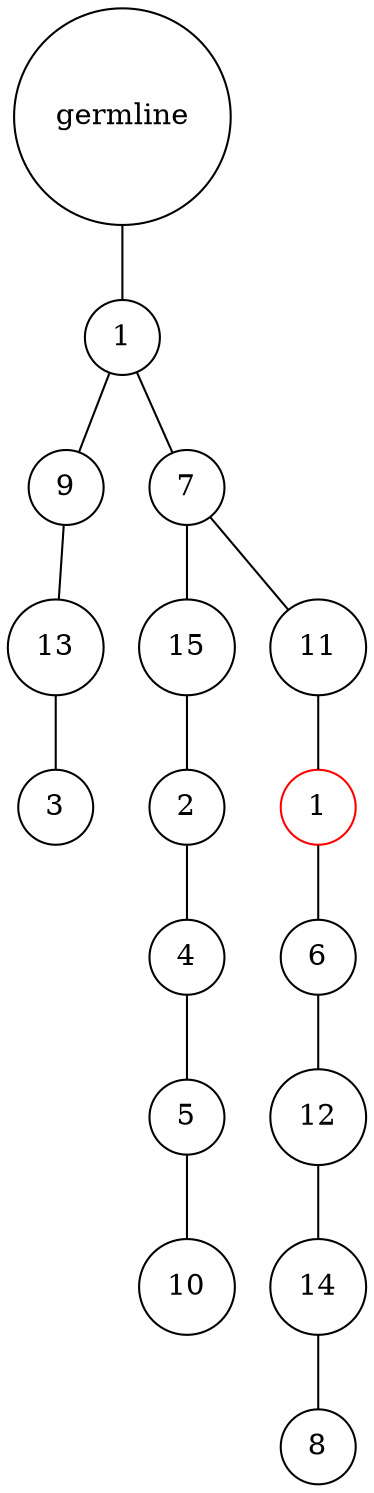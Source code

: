 graph {
	rankdir=UD;
	splines=line;
	node [shape=circle]
	"0x7f9acb56b2b0" [label="germline"];
	"0x7f9acb56b2e0" [label="1"];
	"0x7f9acb56b2b0" -- "0x7f9acb56b2e0" ;
	"0x7f9acb56b310" [label="9"];
	"0x7f9acb56b2e0" -- "0x7f9acb56b310" ;
	"0x7f9acb56b340" [label="13"];
	"0x7f9acb56b310" -- "0x7f9acb56b340" ;
	"0x7f9acb56b370" [label="3"];
	"0x7f9acb56b340" -- "0x7f9acb56b370" ;
	"0x7f9acb56b3a0" [label="7"];
	"0x7f9acb56b2e0" -- "0x7f9acb56b3a0" ;
	"0x7f9acb56b3d0" [label="15"];
	"0x7f9acb56b3a0" -- "0x7f9acb56b3d0" ;
	"0x7f9acb56b400" [label="2"];
	"0x7f9acb56b3d0" -- "0x7f9acb56b400" ;
	"0x7f9acb56b430" [label="4"];
	"0x7f9acb56b400" -- "0x7f9acb56b430" ;
	"0x7f9acb56b460" [label="5"];
	"0x7f9acb56b430" -- "0x7f9acb56b460" ;
	"0x7f9acb56b490" [label="10"];
	"0x7f9acb56b460" -- "0x7f9acb56b490" ;
	"0x7f9acb56b4c0" [label="11"];
	"0x7f9acb56b3a0" -- "0x7f9acb56b4c0" ;
	"0x7f9acb56b4f0" [label="1",color="red"];
	"0x7f9acb56b4c0" -- "0x7f9acb56b4f0" ;
	"0x7f9acb56b520" [label="6"];
	"0x7f9acb56b4f0" -- "0x7f9acb56b520" ;
	"0x7f9acb56b550" [label="12"];
	"0x7f9acb56b520" -- "0x7f9acb56b550" ;
	"0x7f9acb56b580" [label="14"];
	"0x7f9acb56b550" -- "0x7f9acb56b580" ;
	"0x7f9acb56b5b0" [label="8"];
	"0x7f9acb56b580" -- "0x7f9acb56b5b0" ;
}
